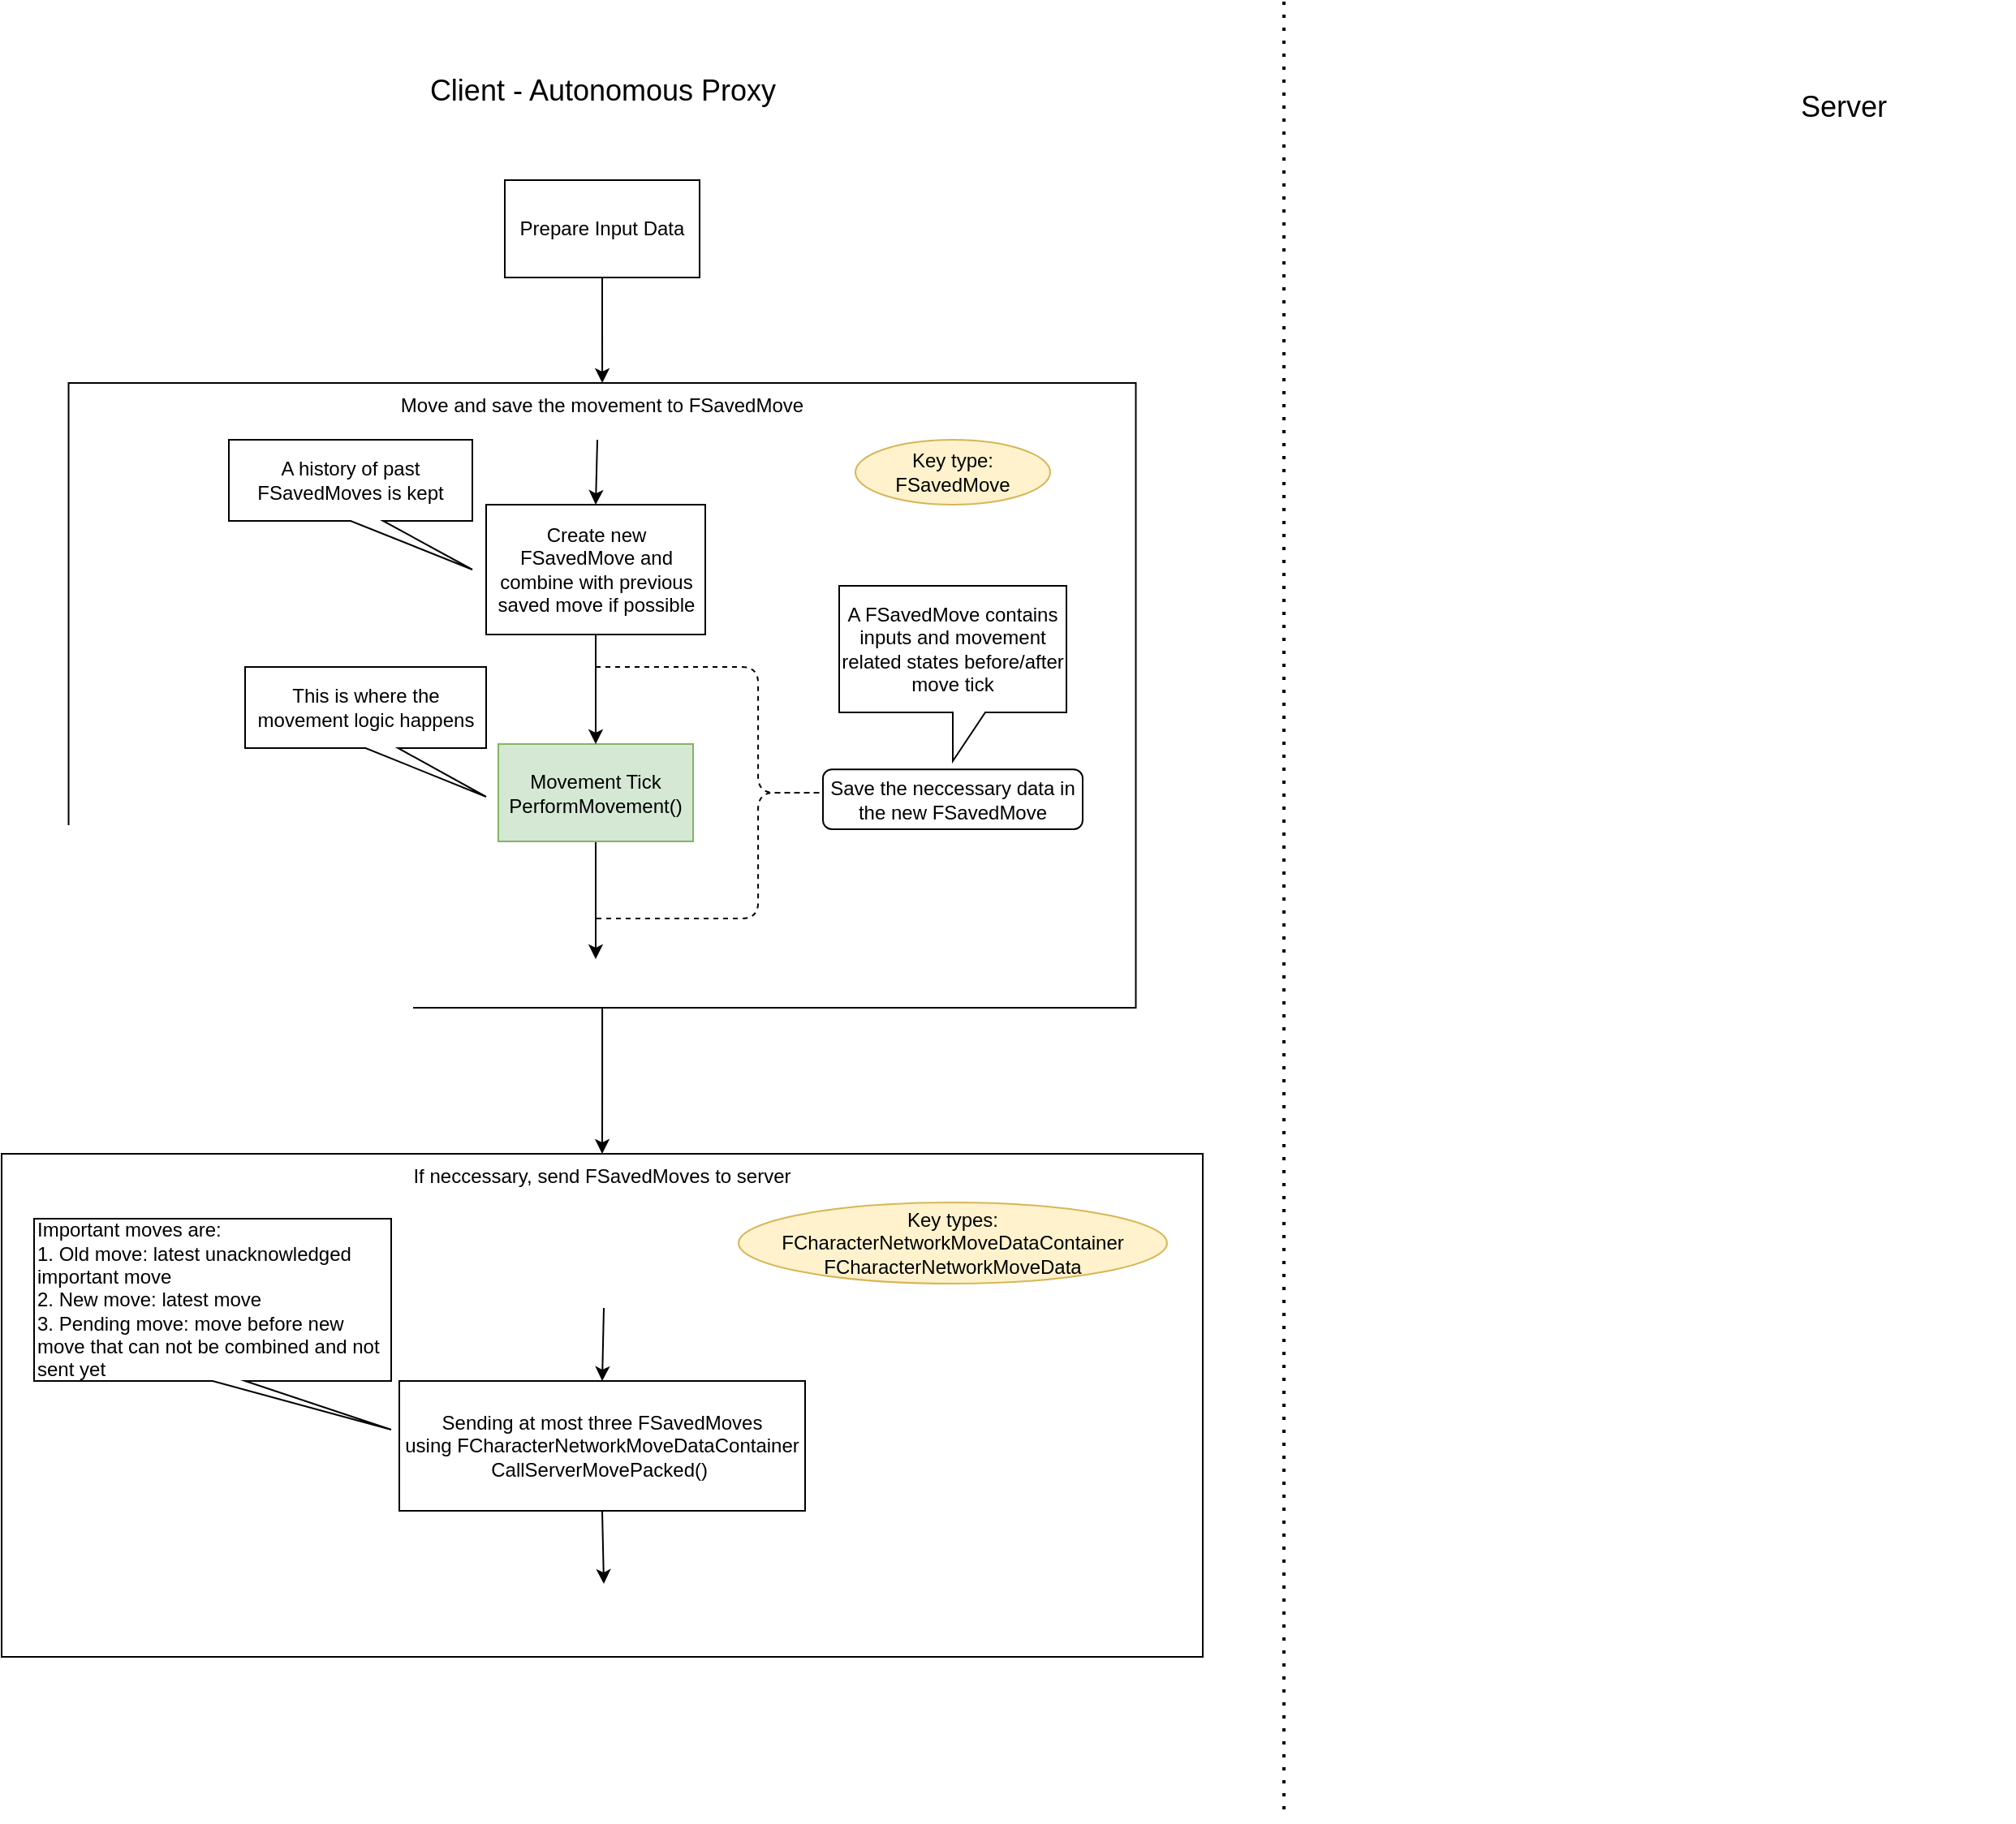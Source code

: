 <mxfile version="23.0.2" type="github">
  <diagram name="第 1 页" id="eNk743Lgy3ztg70Z9EB9">
    <mxGraphModel dx="2224" dy="772" grid="1" gridSize="10" guides="1" tooltips="1" connect="1" arrows="1" fold="1" page="1" pageScale="1" pageWidth="827" pageHeight="1169" math="0" shadow="0">
      <root>
        <mxCell id="0" />
        <mxCell id="1" parent="0" />
        <mxCell id="QoKt7XNXczLMYl_EDJtm-24" style="edgeStyle=orthogonalEdgeStyle;rounded=0;orthogonalLoop=1;jettySize=auto;html=1;entryX=0.5;entryY=0;entryDx=0;entryDy=0;" edge="1" parent="1" source="QoKt7XNXczLMYl_EDJtm-15" target="QoKt7XNXczLMYl_EDJtm-21">
          <mxGeometry relative="1" as="geometry" />
        </mxCell>
        <mxCell id="QoKt7XNXczLMYl_EDJtm-15" value="Move and save the movement to FSavedMove" style="rounded=0;whiteSpace=wrap;html=1;horizontal=1;verticalAlign=top;align=center;" vertex="1" parent="1">
          <mxGeometry x="11.25" y="245" width="657.5" height="385" as="geometry" />
        </mxCell>
        <mxCell id="QoKt7XNXczLMYl_EDJtm-2" style="edgeStyle=orthogonalEdgeStyle;rounded=0;orthogonalLoop=1;jettySize=auto;html=1;" edge="1" parent="1" source="QoKt7XNXczLMYl_EDJtm-1" target="QoKt7XNXczLMYl_EDJtm-15">
          <mxGeometry relative="1" as="geometry">
            <mxPoint x="350" y="350" as="targetPoint" />
          </mxGeometry>
        </mxCell>
        <mxCell id="QoKt7XNXczLMYl_EDJtm-1" value="Prepare Input Data" style="rounded=0;whiteSpace=wrap;html=1;" vertex="1" parent="1">
          <mxGeometry x="280" y="120" width="120" height="60" as="geometry" />
        </mxCell>
        <mxCell id="QoKt7XNXczLMYl_EDJtm-9" style="edgeStyle=orthogonalEdgeStyle;rounded=0;orthogonalLoop=1;jettySize=auto;html=1;entryX=0.5;entryY=0;entryDx=0;entryDy=0;" edge="1" parent="1" source="QoKt7XNXczLMYl_EDJtm-3">
          <mxGeometry relative="1" as="geometry">
            <mxPoint x="336" y="600" as="targetPoint" />
          </mxGeometry>
        </mxCell>
        <mxCell id="QoKt7XNXczLMYl_EDJtm-3" value="Movement Tick&lt;br&gt;PerformMovement()" style="rounded=0;whiteSpace=wrap;html=1;fillColor=#d5e8d4;strokeColor=#82b366;" vertex="1" parent="1">
          <mxGeometry x="276" y="467.5" width="120" height="60" as="geometry" />
        </mxCell>
        <mxCell id="QoKt7XNXczLMYl_EDJtm-4" value="" style="shape=curlyBracket;whiteSpace=wrap;html=1;rounded=1;flipH=1;labelPosition=right;verticalLabelPosition=middle;align=left;verticalAlign=middle;size=0.333;dashed=1;" vertex="1" parent="1">
          <mxGeometry x="336" y="420" width="150" height="155" as="geometry" />
        </mxCell>
        <mxCell id="QoKt7XNXczLMYl_EDJtm-13" value="Save the neccessary data in the new FSavedMove" style="rounded=1;whiteSpace=wrap;html=1;" vertex="1" parent="1">
          <mxGeometry x="476" y="483.13" width="160" height="36.87" as="geometry" />
        </mxCell>
        <mxCell id="QoKt7XNXczLMYl_EDJtm-14" value="A FSavedMove contains inputs and movement related states before/after move tick" style="shape=callout;whiteSpace=wrap;html=1;perimeter=calloutPerimeter;" vertex="1" parent="1">
          <mxGeometry x="486" y="370" width="140" height="108" as="geometry" />
        </mxCell>
        <mxCell id="QoKt7XNXczLMYl_EDJtm-17" style="edgeStyle=orthogonalEdgeStyle;rounded=0;orthogonalLoop=1;jettySize=auto;html=1;entryX=0.5;entryY=0;entryDx=0;entryDy=0;" edge="1" parent="1" source="QoKt7XNXczLMYl_EDJtm-16" target="QoKt7XNXczLMYl_EDJtm-3">
          <mxGeometry relative="1" as="geometry" />
        </mxCell>
        <mxCell id="QoKt7XNXczLMYl_EDJtm-16" value="Create new FSavedMove and combine with previous saved move if possible" style="rounded=0;whiteSpace=wrap;html=1;" vertex="1" parent="1">
          <mxGeometry x="268.5" y="320" width="135" height="80" as="geometry" />
        </mxCell>
        <mxCell id="QoKt7XNXczLMYl_EDJtm-18" value="This is where the movement logic happens" style="shape=callout;whiteSpace=wrap;html=1;perimeter=calloutPerimeter;position2=1;" vertex="1" parent="1">
          <mxGeometry x="120" y="420" width="148.5" height="80" as="geometry" />
        </mxCell>
        <mxCell id="QoKt7XNXczLMYl_EDJtm-19" value="A history of past FSavedMoves is kept" style="shape=callout;whiteSpace=wrap;html=1;perimeter=calloutPerimeter;position2=1;" vertex="1" parent="1">
          <mxGeometry x="110" y="280" width="150" height="80" as="geometry" />
        </mxCell>
        <mxCell id="QoKt7XNXczLMYl_EDJtm-20" value="" style="endArrow=classic;html=1;rounded=0;entryX=0.5;entryY=0;entryDx=0;entryDy=0;" edge="1" parent="1" target="QoKt7XNXczLMYl_EDJtm-16">
          <mxGeometry width="50" height="50" relative="1" as="geometry">
            <mxPoint x="337" y="280" as="sourcePoint" />
            <mxPoint x="370" y="260" as="targetPoint" />
          </mxGeometry>
        </mxCell>
        <mxCell id="QoKt7XNXczLMYl_EDJtm-21" value="If neccessary, send FSavedMoves to server" style="rounded=0;whiteSpace=wrap;html=1;verticalAlign=top;" vertex="1" parent="1">
          <mxGeometry x="-30" y="720" width="740" height="310" as="geometry" />
        </mxCell>
        <mxCell id="QoKt7XNXczLMYl_EDJtm-23" value="Key type: FSavedMove" style="ellipse;whiteSpace=wrap;html=1;fillColor=#fff2cc;strokeColor=#d6b656;" vertex="1" parent="1">
          <mxGeometry x="496" y="280" width="120" height="40" as="geometry" />
        </mxCell>
        <mxCell id="QoKt7XNXczLMYl_EDJtm-25" value="Key types: FCharacterNetworkMoveDataContainer&lt;br&gt;FCharacterNetworkMoveData" style="ellipse;whiteSpace=wrap;html=1;fillColor=#fff2cc;strokeColor=#d6b656;" vertex="1" parent="1">
          <mxGeometry x="424" y="750" width="264" height="50" as="geometry" />
        </mxCell>
        <mxCell id="QoKt7XNXczLMYl_EDJtm-26" value="Sending at most three FSavedMoves using&amp;nbsp;FCharacterNetworkMoveDataContainer&lt;br&gt;CallServerMovePacked()&lt;span style=&quot;background-color: initial;&quot;&gt;&amp;nbsp;&lt;/span&gt;" style="rounded=0;whiteSpace=wrap;html=1;" vertex="1" parent="1">
          <mxGeometry x="215" y="860" width="250" height="80" as="geometry" />
        </mxCell>
        <mxCell id="QoKt7XNXczLMYl_EDJtm-27" value="Important moves are:&lt;br&gt;1. Old move: latest unacknowledged important move&lt;br&gt;2. New move: latest move&lt;br&gt;3. Pending move: move before new move that can not be combined and not sent yet" style="shape=callout;whiteSpace=wrap;html=1;perimeter=calloutPerimeter;align=left;position2=1;" vertex="1" parent="1">
          <mxGeometry x="-10" y="760" width="220" height="130" as="geometry" />
        </mxCell>
        <mxCell id="QoKt7XNXczLMYl_EDJtm-28" value="" style="endArrow=classic;html=1;rounded=0;entryX=0.5;entryY=0;entryDx=0;entryDy=0;" edge="1" parent="1" target="QoKt7XNXczLMYl_EDJtm-26">
          <mxGeometry width="50" height="50" relative="1" as="geometry">
            <mxPoint x="341" y="815" as="sourcePoint" />
            <mxPoint x="370" y="770" as="targetPoint" />
          </mxGeometry>
        </mxCell>
        <mxCell id="QoKt7XNXczLMYl_EDJtm-29" value="" style="endArrow=classic;html=1;rounded=0;exitX=0.5;exitY=1;exitDx=0;exitDy=0;" edge="1" parent="1" source="QoKt7XNXczLMYl_EDJtm-26">
          <mxGeometry width="50" height="50" relative="1" as="geometry">
            <mxPoint x="440" y="1140" as="sourcePoint" />
            <mxPoint x="341" y="985" as="targetPoint" />
          </mxGeometry>
        </mxCell>
        <mxCell id="QoKt7XNXczLMYl_EDJtm-30" value="Client - Autonomous Proxy" style="text;html=1;strokeColor=none;fillColor=none;align=center;verticalAlign=middle;whiteSpace=wrap;rounded=0;fontSize=18;" vertex="1" parent="1">
          <mxGeometry x="197.5" y="30" width="285" height="70" as="geometry" />
        </mxCell>
        <mxCell id="QoKt7XNXczLMYl_EDJtm-31" value="" style="endArrow=none;dashed=1;html=1;dashPattern=1 3;strokeWidth=2;rounded=0;" edge="1" parent="1">
          <mxGeometry width="50" height="50" relative="1" as="geometry">
            <mxPoint x="760" y="10" as="sourcePoint" />
            <mxPoint x="760" y="1130" as="targetPoint" />
          </mxGeometry>
        </mxCell>
        <mxCell id="QoKt7XNXczLMYl_EDJtm-32" value="Server" style="text;html=1;strokeColor=none;fillColor=none;align=center;verticalAlign=middle;whiteSpace=wrap;rounded=0;fontSize=18;" vertex="1" parent="1">
          <mxGeometry x="1000" y="40" width="210" height="70" as="geometry" />
        </mxCell>
      </root>
    </mxGraphModel>
  </diagram>
</mxfile>
